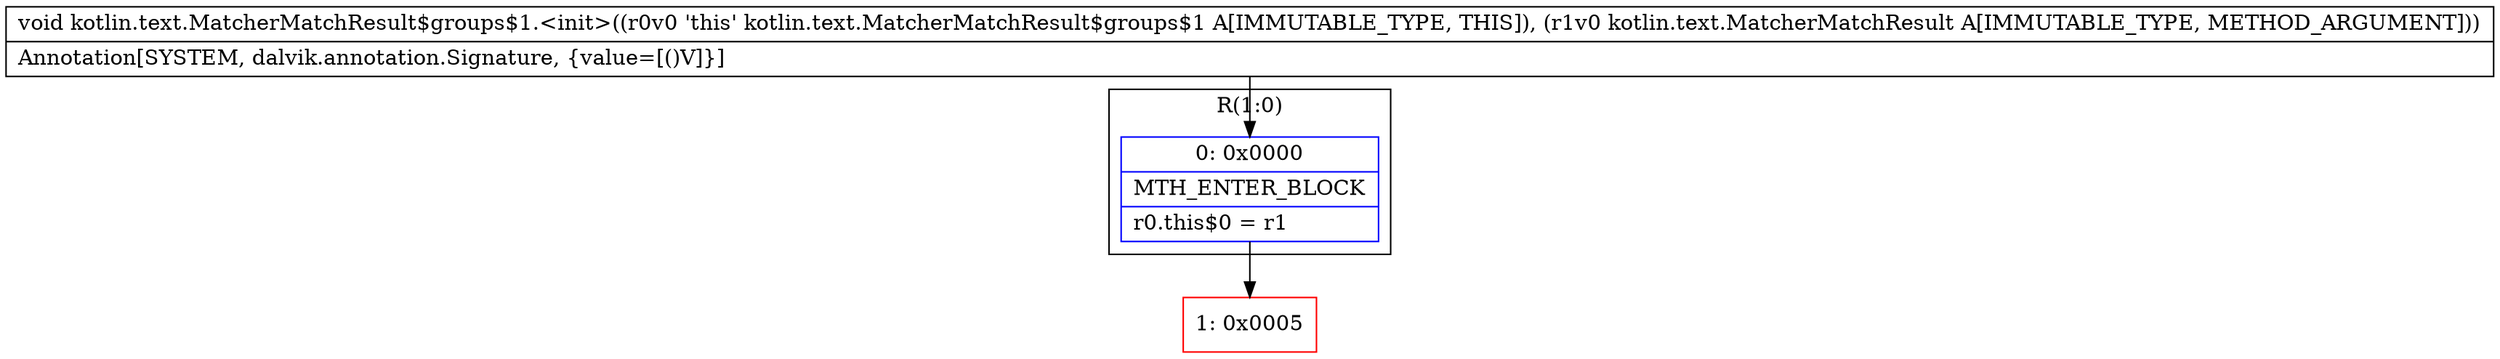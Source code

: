 digraph "CFG forkotlin.text.MatcherMatchResult$groups$1.\<init\>(Lkotlin\/text\/MatcherMatchResult;)V" {
subgraph cluster_Region_2118191178 {
label = "R(1:0)";
node [shape=record,color=blue];
Node_0 [shape=record,label="{0\:\ 0x0000|MTH_ENTER_BLOCK\l|r0.this$0 = r1\l}"];
}
Node_1 [shape=record,color=red,label="{1\:\ 0x0005}"];
MethodNode[shape=record,label="{void kotlin.text.MatcherMatchResult$groups$1.\<init\>((r0v0 'this' kotlin.text.MatcherMatchResult$groups$1 A[IMMUTABLE_TYPE, THIS]), (r1v0 kotlin.text.MatcherMatchResult A[IMMUTABLE_TYPE, METHOD_ARGUMENT]))  | Annotation[SYSTEM, dalvik.annotation.Signature, \{value=[()V]\}]\l}"];
MethodNode -> Node_0;
Node_0 -> Node_1;
}

